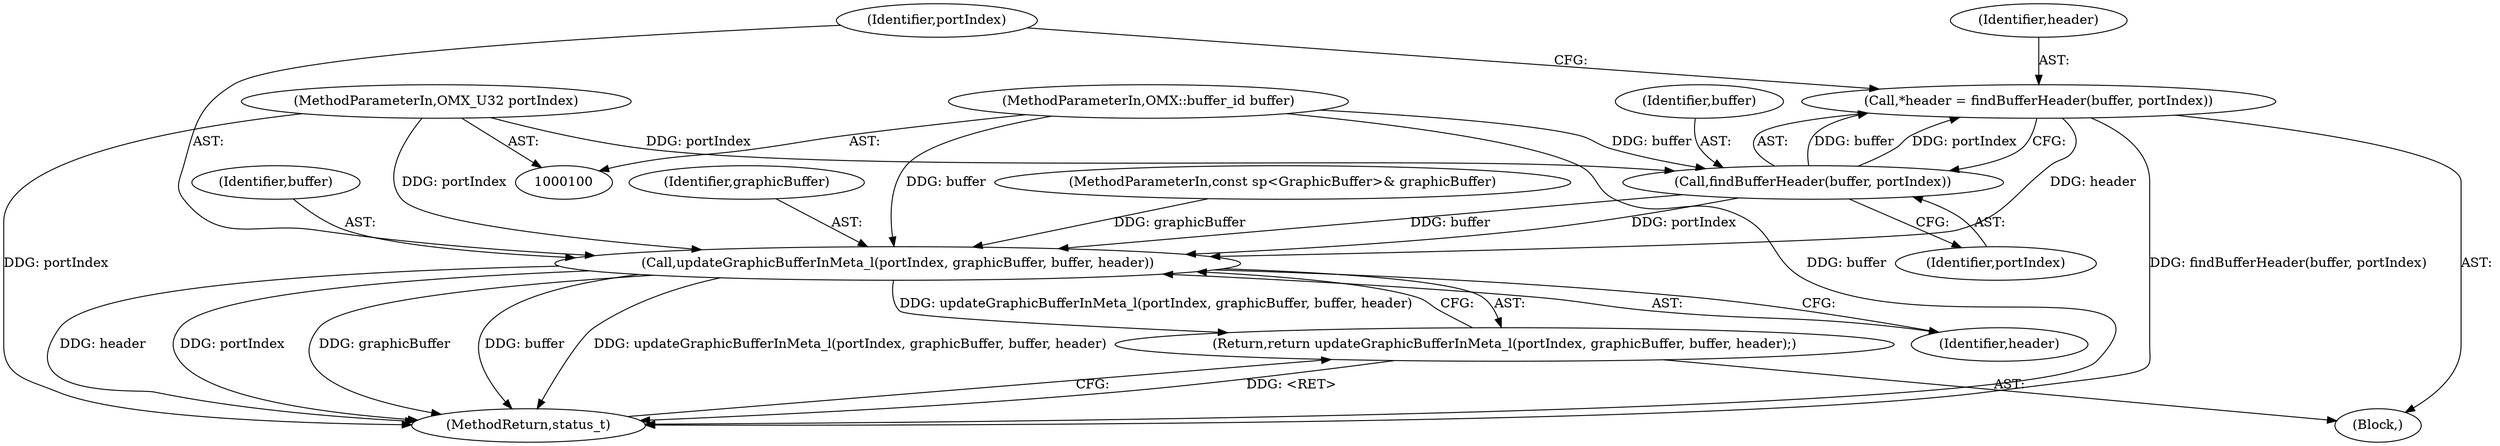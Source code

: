 digraph "0_Android_b351eabb428c7ca85a34513c64601f437923d576_9@pointer" {
"1000107" [label="(Call,*header = findBufferHeader(buffer, portIndex))"];
"1000109" [label="(Call,findBufferHeader(buffer, portIndex))"];
"1000103" [label="(MethodParameterIn,OMX::buffer_id buffer)"];
"1000101" [label="(MethodParameterIn,OMX_U32 portIndex)"];
"1000113" [label="(Call,updateGraphicBufferInMeta_l(portIndex, graphicBuffer, buffer, header))"];
"1000112" [label="(Return,return updateGraphicBufferInMeta_l(portIndex, graphicBuffer, buffer, header);)"];
"1000115" [label="(Identifier,graphicBuffer)"];
"1000113" [label="(Call,updateGraphicBufferInMeta_l(portIndex, graphicBuffer, buffer, header))"];
"1000103" [label="(MethodParameterIn,OMX::buffer_id buffer)"];
"1000102" [label="(MethodParameterIn,const sp<GraphicBuffer>& graphicBuffer)"];
"1000101" [label="(MethodParameterIn,OMX_U32 portIndex)"];
"1000111" [label="(Identifier,portIndex)"];
"1000117" [label="(Identifier,header)"];
"1000108" [label="(Identifier,header)"];
"1000110" [label="(Identifier,buffer)"];
"1000107" [label="(Call,*header = findBufferHeader(buffer, portIndex))"];
"1000109" [label="(Call,findBufferHeader(buffer, portIndex))"];
"1000104" [label="(Block,)"];
"1000118" [label="(MethodReturn,status_t)"];
"1000114" [label="(Identifier,portIndex)"];
"1000112" [label="(Return,return updateGraphicBufferInMeta_l(portIndex, graphicBuffer, buffer, header);)"];
"1000116" [label="(Identifier,buffer)"];
"1000107" -> "1000104"  [label="AST: "];
"1000107" -> "1000109"  [label="CFG: "];
"1000108" -> "1000107"  [label="AST: "];
"1000109" -> "1000107"  [label="AST: "];
"1000114" -> "1000107"  [label="CFG: "];
"1000107" -> "1000118"  [label="DDG: findBufferHeader(buffer, portIndex)"];
"1000109" -> "1000107"  [label="DDG: buffer"];
"1000109" -> "1000107"  [label="DDG: portIndex"];
"1000107" -> "1000113"  [label="DDG: header"];
"1000109" -> "1000111"  [label="CFG: "];
"1000110" -> "1000109"  [label="AST: "];
"1000111" -> "1000109"  [label="AST: "];
"1000103" -> "1000109"  [label="DDG: buffer"];
"1000101" -> "1000109"  [label="DDG: portIndex"];
"1000109" -> "1000113"  [label="DDG: portIndex"];
"1000109" -> "1000113"  [label="DDG: buffer"];
"1000103" -> "1000100"  [label="AST: "];
"1000103" -> "1000118"  [label="DDG: buffer"];
"1000103" -> "1000113"  [label="DDG: buffer"];
"1000101" -> "1000100"  [label="AST: "];
"1000101" -> "1000118"  [label="DDG: portIndex"];
"1000101" -> "1000113"  [label="DDG: portIndex"];
"1000113" -> "1000112"  [label="AST: "];
"1000113" -> "1000117"  [label="CFG: "];
"1000114" -> "1000113"  [label="AST: "];
"1000115" -> "1000113"  [label="AST: "];
"1000116" -> "1000113"  [label="AST: "];
"1000117" -> "1000113"  [label="AST: "];
"1000112" -> "1000113"  [label="CFG: "];
"1000113" -> "1000118"  [label="DDG: header"];
"1000113" -> "1000118"  [label="DDG: portIndex"];
"1000113" -> "1000118"  [label="DDG: graphicBuffer"];
"1000113" -> "1000118"  [label="DDG: buffer"];
"1000113" -> "1000118"  [label="DDG: updateGraphicBufferInMeta_l(portIndex, graphicBuffer, buffer, header)"];
"1000113" -> "1000112"  [label="DDG: updateGraphicBufferInMeta_l(portIndex, graphicBuffer, buffer, header)"];
"1000102" -> "1000113"  [label="DDG: graphicBuffer"];
"1000112" -> "1000104"  [label="AST: "];
"1000118" -> "1000112"  [label="CFG: "];
"1000112" -> "1000118"  [label="DDG: <RET>"];
}
